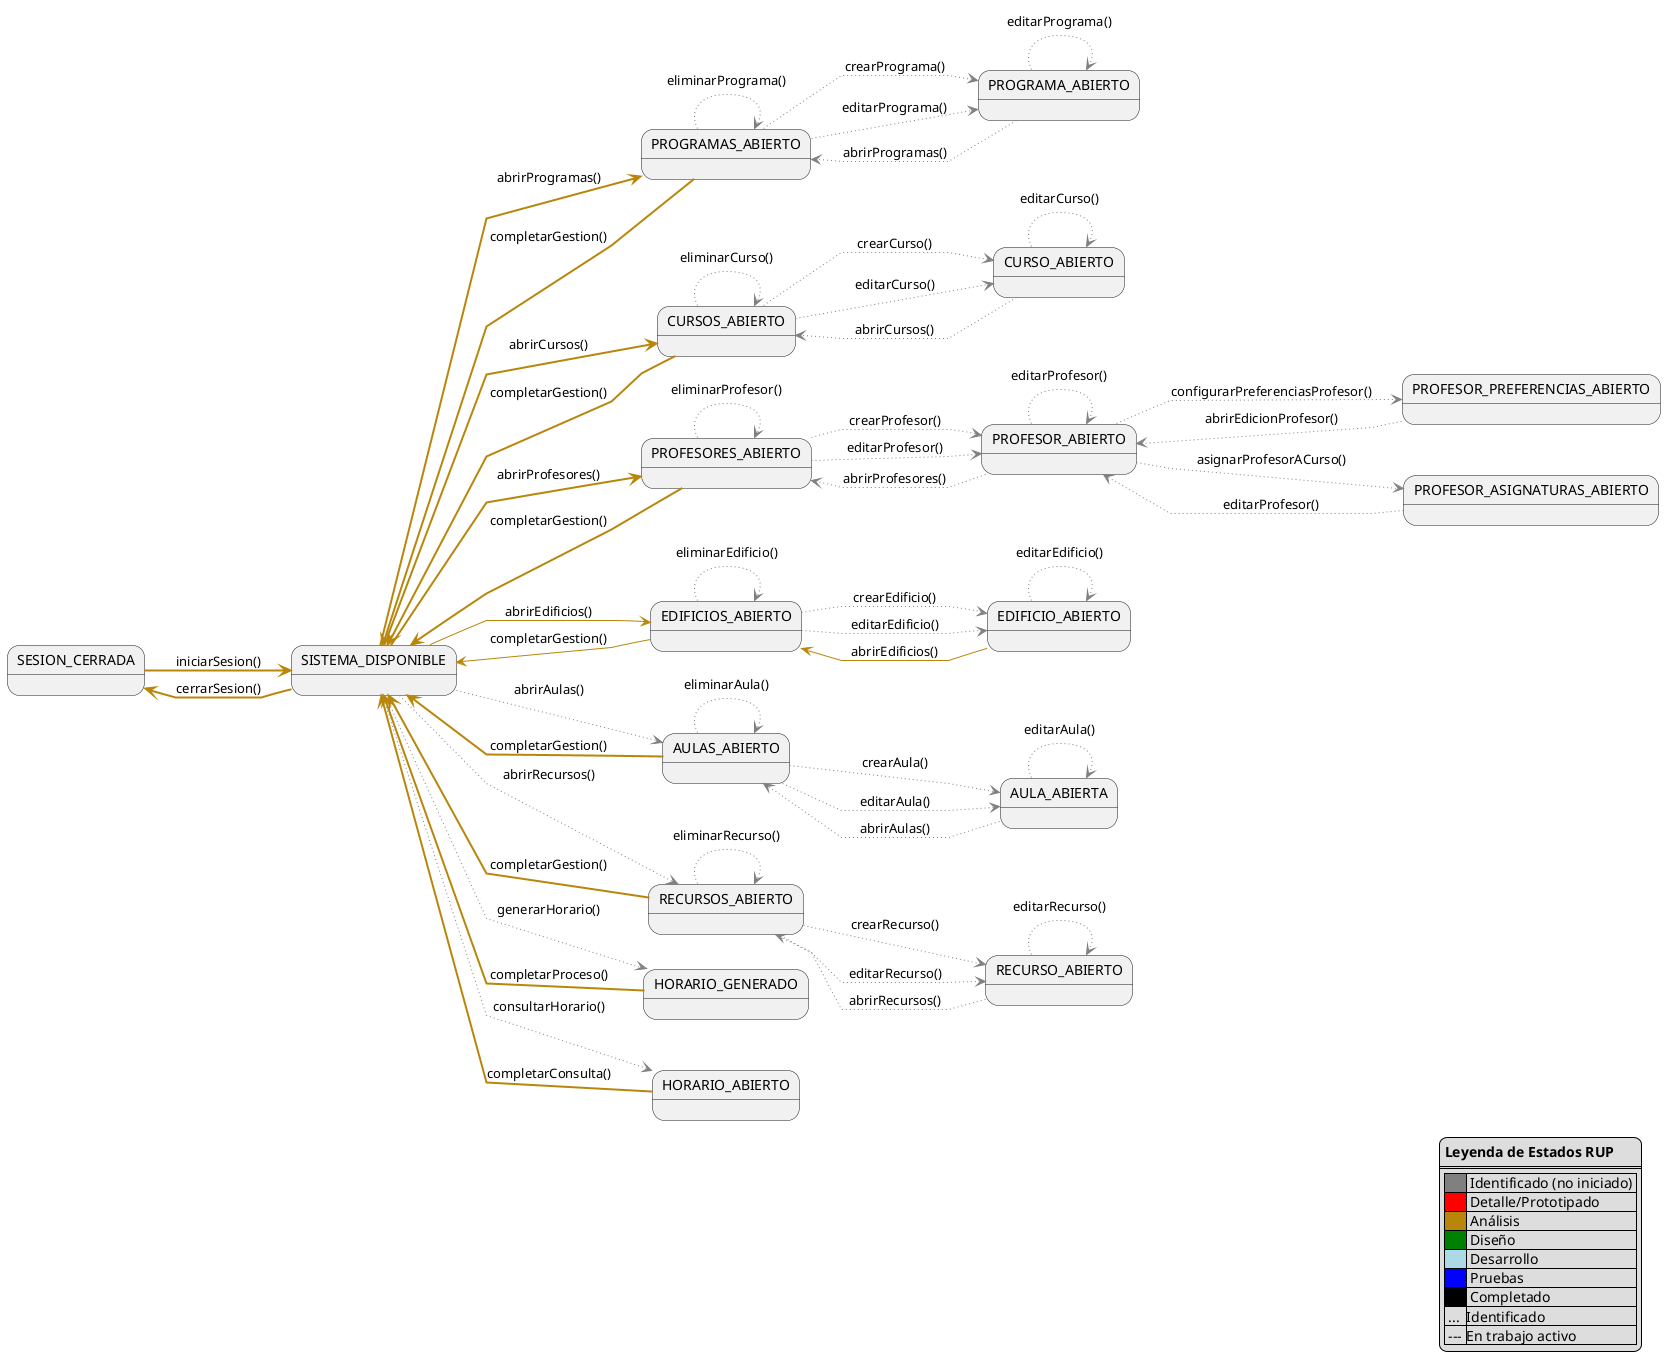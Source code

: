 @startuml diagrama-contexto-administrador

left to right direction
skinparam linetype polyline

legend bottom right
    **Leyenda de Estados RUP**
    ====
    |<#gray>     | Identificado (no iniciado) |
    |<#red>      | Detalle/Prototipado |
    |<#darkgoldenrod>| Análisis |
    |<#green>    | Diseño |
    |<#lightblue>| Desarrollo |
    |<#blue>     | Pruebas |
    |<#black>    | Completado |
    | ... |Identificado|
    | --- |En trabajo activo|
end legend

state "SESION_CERRADA" as NoAuth
state "SISTEMA_DISPONIBLE" as Menu

state "PROGRAMAS_ABIERTO" as ListProgramas
state "PROGRAMA_ABIERTO" as EditPrograma
state "CURSOS_ABIERTO" as ListCursos
state "CURSO_ABIERTO" as EditCurso
state "PROFESORES_ABIERTO" as ListProfesores
state "PROFESOR_ABIERTO" as EditProfesor
state "PROFESOR_PREFERENCIAS_ABIERTO" as EditProfesorPreferencias
state "EDIFICIOS_ABIERTO" as ListEdificios
state "EDIFICIO_ABIERTO" as EditEdificio
state "AULAS_ABIERTO" as ListAulas
state "AULA_ABIERTA" as EditAula
state "RECURSOS_ABIERTO" as ListRecursos
state "RECURSO_ABIERTO" as EditRecurso

state "PROFESOR_ASIGNATURAS_ABIERTO" as Asignaciones
state "HORARIO_GENERADO" as Generacion
state "HORARIO_ABIERTO" as Consulta

NoAuth -[#darkgoldenrod,thickness=2]-> Menu: iniciarSesion()

Menu -[#darkgoldenrod,thickness=2]-> NoAuth: cerrarSesion()
Menu -[#darkgoldenrod,thickness=2]-> ListProgramas: abrirProgramas()
Menu -[#darkgoldenrod,thickness=2]-> ListCursos: abrirCursos()
Menu -[#darkgoldenrod,thickness=2]-> ListProfesores: abrirProfesores()
Menu -[#darkgoldenrod]-> ListEdificios: abrirEdificios()
Menu -[#gray,dotted]-> ListAulas: abrirAulas()
Menu -[#gray,dotted]-> ListRecursos: abrirRecursos()
Menu -[#gray,dotted]-> Generacion: generarHorario()
Menu -[#gray,dotted]-> Consulta: consultarHorario()

EditProfesor -[#gray,dotted]-> Asignaciones: asignarProfesorACurso()

Asignaciones -[#gray,dotted]-> EditProfesor: editarProfesor()
ListProgramas -[#gray,dotted]-> EditPrograma: crearPrograma()
ListProgramas -[#gray,dotted]-> EditPrograma: editarPrograma()
ListProgramas -[#gray,dotted]-> ListProgramas: eliminarPrograma()
EditPrograma -[#gray,dotted]-> EditPrograma: editarPrograma()
EditPrograma -[#gray,dotted]-> ListProgramas: abrirProgramas()
ListCursos -[#gray,dotted]-> EditCurso: crearCurso()
ListCursos -[#gray,dotted]-> EditCurso: editarCurso()
ListCursos -[#gray,dotted]-> ListCursos: eliminarCurso()
EditCurso -[#gray,dotted]-> EditCurso: editarCurso()
EditCurso -[#gray,dotted]-> ListCursos: abrirCursos()
ListProfesores -[#gray,dotted]-> EditProfesor: crearProfesor()
ListProfesores -[#gray,dotted]-> EditProfesor: editarProfesor()
ListProfesores -[#gray,dotted]-> ListProfesores: eliminarProfesor()
EditProfesor -[#gray,dotted]-> EditProfesor: editarProfesor()
EditProfesor -[#gray,dotted]-> EditProfesorPreferencias: configurarPreferenciasProfesor()
EditProfesor -[#gray,dotted]-> ListProfesores: abrirProfesores()
EditProfesorPreferencias -[#gray,dotted]-> EditProfesor: abrirEdicionProfesor()
ListEdificios -[#gray,dotted]-> EditEdificio: crearEdificio()
ListEdificios -[#gray,dotted]-> EditEdificio: editarEdificio()
ListEdificios -[#gray,dotted]-> ListEdificios: eliminarEdificio()
EditEdificio -[#gray,dotted]-> EditEdificio: editarEdificio()
EditEdificio -[#darkgoldenrod]-> ListEdificios: abrirEdificios()
ListAulas -[#gray,dotted]-> EditAula: crearAula()
ListAulas -[#gray,dotted]-> EditAula: editarAula()
ListAulas -[#gray,dotted]-> ListAulas: eliminarAula()
EditAula -[#gray,dotted]-> EditAula: editarAula()
EditAula -[#gray,dotted]-> ListAulas: abrirAulas()
ListRecursos -[#gray,dotted]-> EditRecurso: crearRecurso()
ListRecursos -[#gray,dotted]-> EditRecurso: editarRecurso()
ListRecursos -[#gray,dotted]-> ListRecursos: eliminarRecurso()
EditRecurso -[#gray,dotted]-> EditRecurso: editarRecurso()
EditRecurso -[#gray,dotted]-> ListRecursos: abrirRecursos()
ListProgramas -[#darkgoldenrod,thickness=2]-> Menu: completarGestion()
ListCursos -[#darkgoldenrod,thickness=2]-> Menu: completarGestion()
ListProfesores -[#darkgoldenrod,thickness=2]-> Menu: completarGestion()
ListEdificios -[#darkgoldenrod]-> Menu: completarGestion()
ListAulas -[#darkgoldenrod,thickness=2]-> Menu: completarGestion()
ListRecursos -[#darkgoldenrod,thickness=2]-> Menu: completarGestion()
Generacion -[#darkgoldenrod,thickness=2]-> Menu: completarProceso()
Consulta -[#darkgoldenrod,thickness=2]-> Menu: completarConsulta()
@enduml